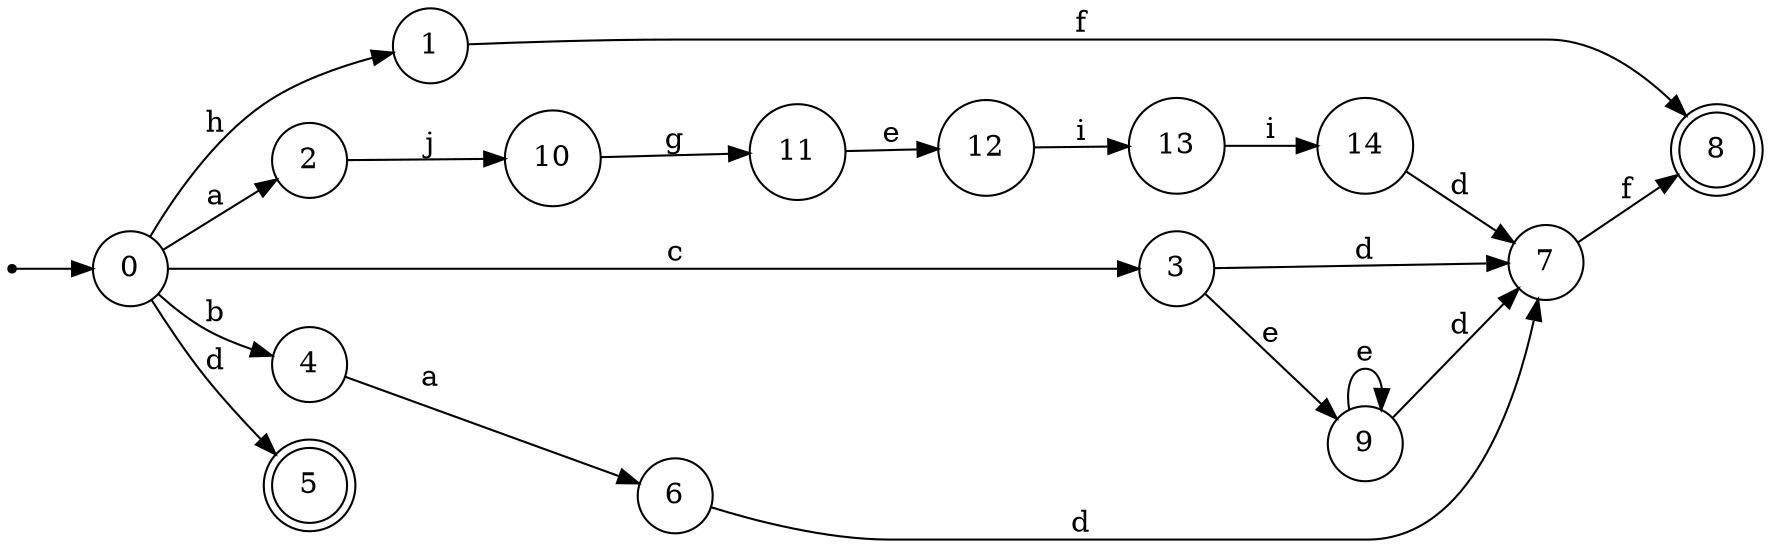 digraph finite_state_machine {
rankdir=LR;
size="20,20";
node [shape = point]; "dummy0"
node [shape = circle]; "0";
"dummy0" -> "0";
node [shape = circle]; "1";
node [shape = circle]; "2";
node [shape = circle]; "3";
node [shape = circle]; "4";
node [shape = doublecircle]; "5";node [shape = circle]; "6";
node [shape = circle]; "7";
node [shape = doublecircle]; "8";node [shape = circle]; "9";
node [shape = circle]; "10";
node [shape = circle]; "11";
node [shape = circle]; "12";
node [shape = circle]; "13";
node [shape = circle]; "14";
"0" -> "1" [label = "h"];
 "0" -> "2" [label = "a"];
 "0" -> "3" [label = "c"];
 "0" -> "4" [label = "b"];
 "0" -> "5" [label = "d"];
 "4" -> "6" [label = "a"];
 "6" -> "7" [label = "d"];
 "7" -> "8" [label = "f"];
 "3" -> "9" [label = "e"];
 "3" -> "7" [label = "d"];
 "9" -> "9" [label = "e"];
 "9" -> "7" [label = "d"];
 "2" -> "10" [label = "j"];
 "10" -> "11" [label = "g"];
 "11" -> "12" [label = "e"];
 "12" -> "13" [label = "i"];
 "13" -> "14" [label = "i"];
 "14" -> "7" [label = "d"];
 "1" -> "8" [label = "f"];
 }
